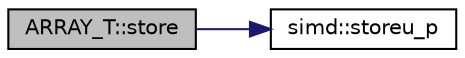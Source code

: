 digraph "ARRAY_T::store"
{
 // LATEX_PDF_SIZE
  edge [fontname="Helvetica",fontsize="10",labelfontname="Helvetica",labelfontsize="10"];
  node [fontname="Helvetica",fontsize="10",shape=record];
  rankdir="LR";
  Node1 [label="ARRAY_T::store",height=0.2,width=0.4,color="black", fillcolor="grey75", style="filled", fontcolor="black",tooltip=" "];
  Node1 -> Node2 [color="midnightblue",fontsize="10",style="solid",fontname="Helvetica"];
  Node2 [label="simd::storeu_p",height=0.2,width=0.4,color="black", fillcolor="white", style="filled",URL="$group__SIMD.html#ga6a261042dd1fe32caac2997f3870d5fd",tooltip=" "];
}
